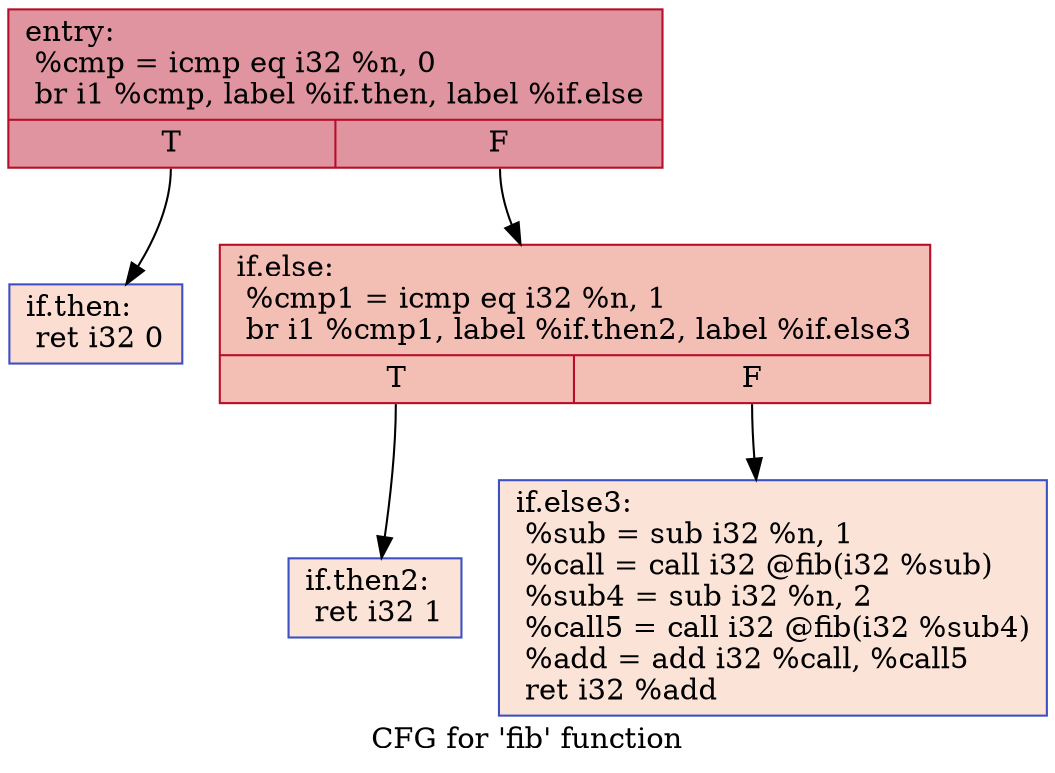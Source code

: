 digraph "CFG for 'fib' function" {
	label="CFG for 'fib' function";

	Node0x1d18690 [shape=record,color="#b70d28ff", style=filled, fillcolor="#b70d2870",label="{entry:\l  %cmp = icmp eq i32 %n, 0\l  br i1 %cmp, label %if.then, label %if.else\l|{<s0>T|<s1>F}}"];
	Node0x1d18690:s0 -> Node0x1d18790;
	Node0x1d18690:s1 -> Node0x1d18800;
	Node0x1d18790 [shape=record,color="#3d50c3ff", style=filled, fillcolor="#f7b39670",label="{if.then:                                          \l  ret i32 0\l}"];
	Node0x1d18800 [shape=record,color="#b70d28ff", style=filled, fillcolor="#e36c5570",label="{if.else:                                          \l  %cmp1 = icmp eq i32 %n, 1\l  br i1 %cmp1, label %if.then2, label %if.else3\l|{<s0>T|<s1>F}}"];
	Node0x1d18800:s0 -> Node0x1d18a40;
	Node0x1d18800:s1 -> Node0x1d18ac0;
	Node0x1d18a40 [shape=record,color="#3d50c3ff", style=filled, fillcolor="#f6bfa670",label="{if.then2:                                         \l  ret i32 1\l}"];
	Node0x1d18ac0 [shape=record,color="#3d50c3ff", style=filled, fillcolor="#f6bfa670",label="{if.else3:                                         \l  %sub = sub i32 %n, 1\l  %call = call i32 @fib(i32 %sub)\l  %sub4 = sub i32 %n, 2\l  %call5 = call i32 @fib(i32 %sub4)\l  %add = add i32 %call, %call5\l  ret i32 %add\l}"];
}
